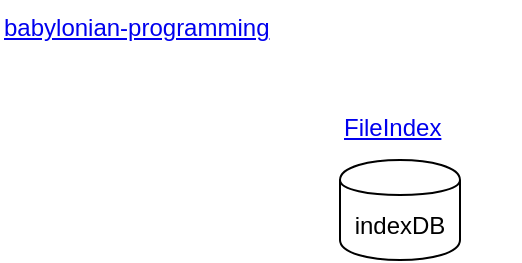 <mxfile version="12.5.1" type="github">
  <diagram name="Page-1" id="97a40813-6b03-0c74-37c1-0168de264b11">
    <mxGraphModel dx="483" dy="397" grid="1" gridSize="10" guides="1" tooltips="1" connect="1" arrows="1" fold="1" page="1" pageScale="1" pageWidth="500" pageHeight="300" background="#ffffff" math="0" shadow="0">
      <root>
        <mxCell id="0"/>
        <mxCell id="1" parent="0"/>
        <UserObject label="&lt;a href=&quot;babylonian-programming.md&quot;&gt;babylonian-programming&lt;/a&gt;" id="ghZ7vWJIJKBKPPi3PgTr-1">
          <mxCell style="text;html=1;" vertex="1" parent="1">
            <mxGeometry x="60" y="30" width="160" height="30" as="geometry"/>
          </mxCell>
        </UserObject>
        <mxCell id="ghZ7vWJIJKBKPPi3PgTr-2" value="&lt;a href=&quot;fileindex.md&quot;&gt;FileIndex&lt;/a&gt;" style="text;html=1;" vertex="1" parent="1">
          <mxGeometry x="230" y="80" width="90" height="30" as="geometry"/>
        </mxCell>
        <mxCell id="ghZ7vWJIJKBKPPi3PgTr-3" value="indexDB" style="shape=cylinder;whiteSpace=wrap;html=1;boundedLbl=1;backgroundOutline=1;" vertex="1" parent="1">
          <mxGeometry x="230" y="110" width="60" height="50" as="geometry"/>
        </mxCell>
        <mxCell id="ghZ7vWJIJKBKPPi3PgTr-7" value="" style="shape=image;verticalLabelPosition=bottom;labelBackgroundColor=#ffffff;verticalAlign=top;aspect=fixed;imageAspect=0;image=https://lively-kernel.org/lively4/lively4-jens/src/babylonian-programming-editor/presentation/babylonian_lion.png;" vertex="1" parent="1">
          <mxGeometry x="60" y="54" width="56" height="56" as="geometry"/>
        </mxCell>
      </root>
    </mxGraphModel>
  </diagram>
</mxfile>

